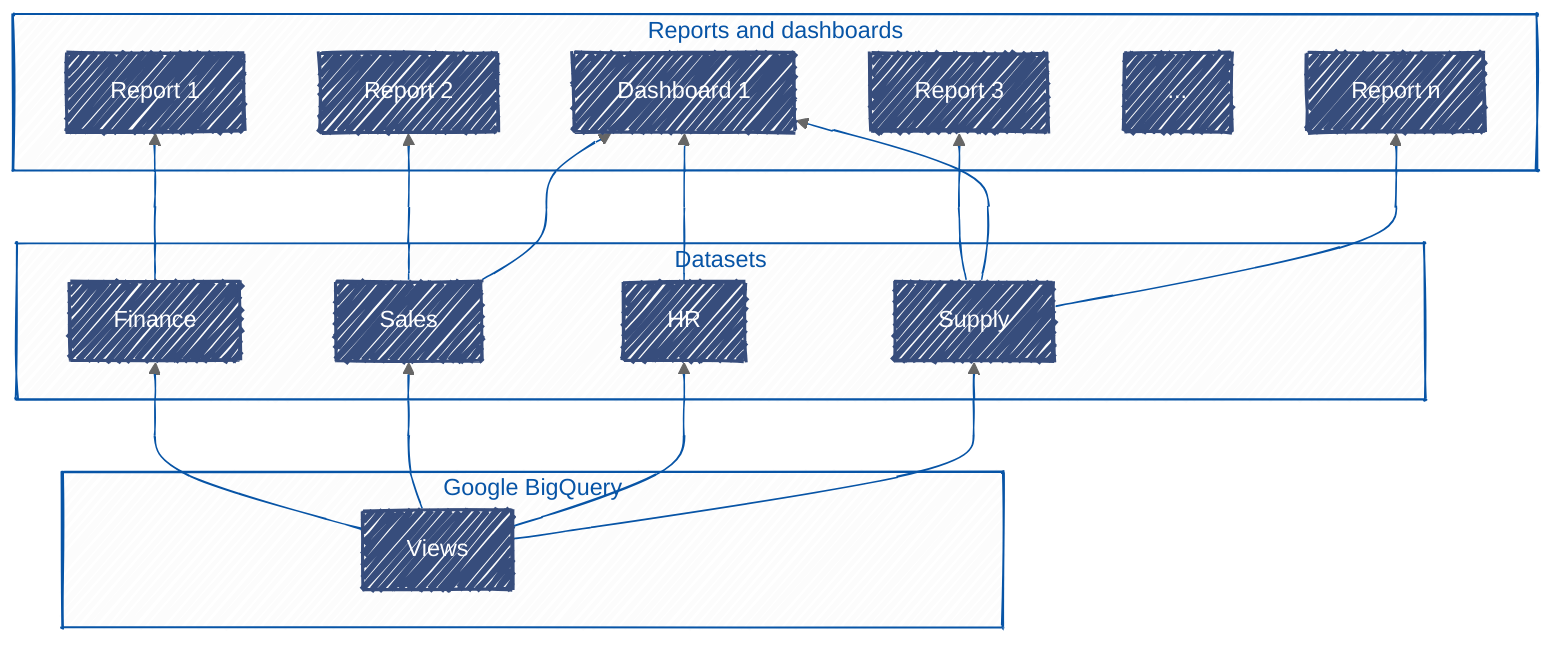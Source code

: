 ---
config:
  look: handDrawn
  theme: neutral
---
flowchart BT
 subgraph s3["Datasets"]
        n22["Sales"]
        n23["Supply"]
        n24["Finance"]
        n25["HR"]
  end
 subgraph s4["Reports and dashboards"]
        n26["Report 2"]
        n27["Report 3"]
        n29["Report 1"]
        n40["Dashboard 1"]
        n42["..."]
        n41["Report n"]
  end
 subgraph s5["Google BigQuery"]
        n51["Views"]
  end
    n51 --> n24 & n22 & n25 & n23
    n22 --> n26 & n40
    n23 --> n27 & n40 & n41
    n24 --> n29
    n25 --> n40
     n22:::Blueprint
     n23:::Blueprint
     n24:::Blueprint
     n25:::Blueprint
     n26:::Blueprint
     n27:::Blueprint
     n29:::Blueprint
     n40:::Blueprint
     n42:::Blueprint
     n41:::Blueprint
     n51:::Blueprint
    classDef Blueprint stroke-width:2px, stroke-dasharray:none, stroke:#374D7C, fill:0754a6, color:#ffffff
    style s3 stroke:#0754a6,color:#0754a6
    style s5 stroke:#0754a6,color:#0754a6
    style s4 stroke:#0754a6,color:#0754a6
    linkStyle 0 stroke:#0754a6,fill:none
    linkStyle 1 stroke:#0754a6,fill:none
    linkStyle 2 stroke:#0754a6,fill:none
    linkStyle 3 stroke:#0754a6,fill:none
    linkStyle 4 stroke:#0754a6,fill:none
    linkStyle 5 stroke:#0754a6,fill:none
    linkStyle 6 stroke:#0754a6,fill:none
    linkStyle 7 stroke:#0754a6,fill:none
    linkStyle 8 stroke:#0754a6,fill:none
    linkStyle 9 stroke:#0754a6,fill:none
    linkStyle 10 stroke:#0754a6,fill:none